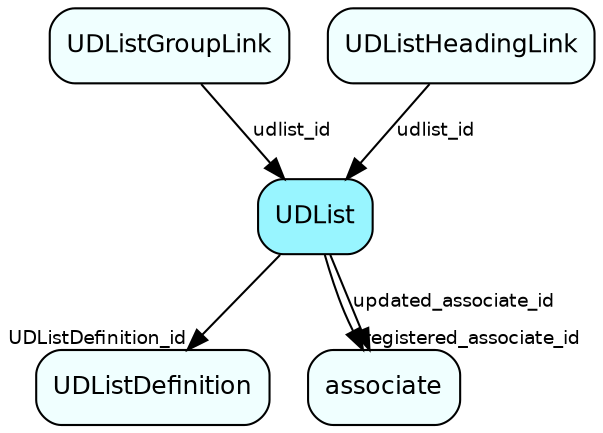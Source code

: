 digraph UDList  {
node [shape = box style="rounded, filled" fontname = "Helvetica" fontsize = "12" ]
edge [fontname = "Helvetica" fontsize = "9"]

UDList[fillcolor = "cadetblue1"]
UDListDefinition[fillcolor = "azure1"]
associate[fillcolor = "azure1"]
UDListGroupLink[fillcolor = "azure1"]
UDListHeadingLink[fillcolor = "azure1"]
UDList -> UDListDefinition [headlabel = "UDListDefinition_id"]
UDList -> associate [headlabel = "registered_associate_id"]
UDList -> associate [label = "updated_associate_id"]
UDListGroupLink -> UDList [label = "udlist_id"]
UDListHeadingLink -> UDList [label = "udlist_id"]
}
